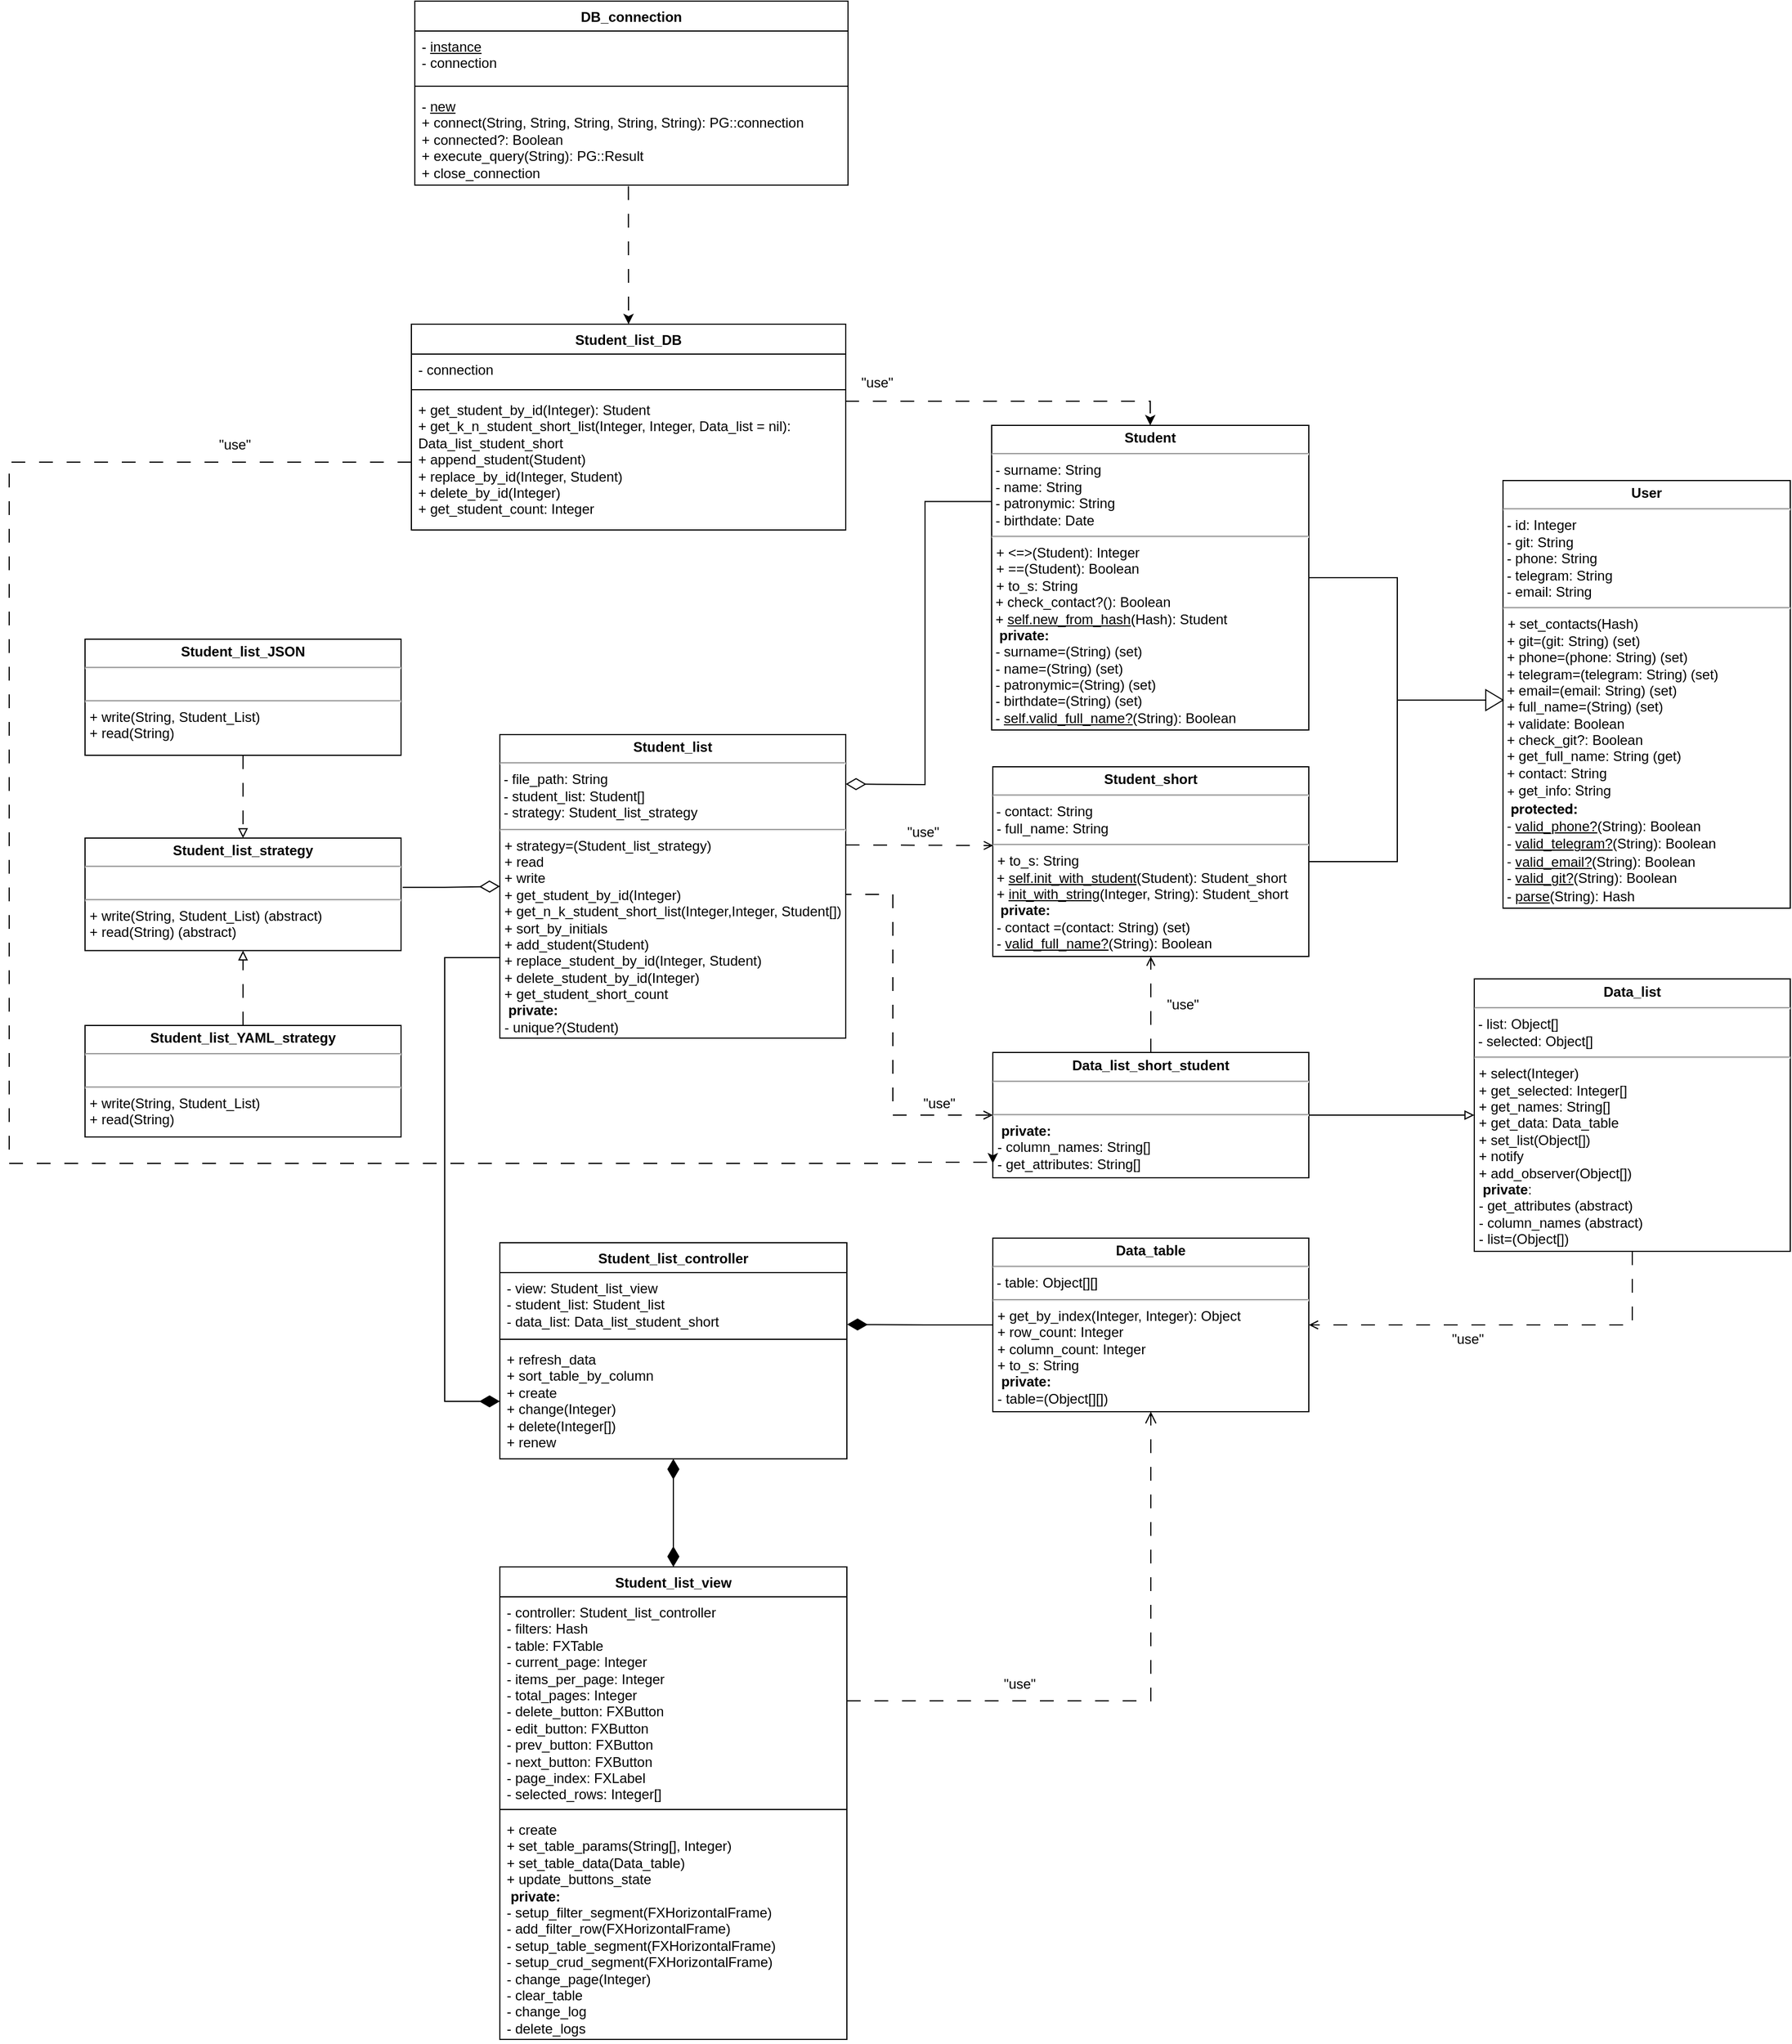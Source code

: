 <mxfile version="23.0.2" type="device">
  <diagram name="Страница — 1" id="i9a7rYfuKe7Sr2Hh15UE">
    <mxGraphModel dx="5213" dy="2795" grid="0" gridSize="10" guides="1" tooltips="1" connect="1" arrows="1" fold="1" page="0" pageScale="1" pageWidth="827" pageHeight="1169" background="#ffffff" math="0" shadow="0">
      <root>
        <mxCell id="0" />
        <mxCell id="1" parent="0" />
        <mxCell id="XE95BQeEQHAdmC5Dozax-6" value="&lt;p style=&quot;margin: 4px 0px 0px; text-align: center;&quot;&gt;&lt;b style=&quot;&quot;&gt;&lt;font style=&quot;font-size: 12px;&quot;&gt;User&lt;/font&gt;&lt;/b&gt;&lt;/p&gt;&lt;hr style=&quot;&quot;&gt;&lt;div style=&quot;border-color: var(--border-color);&quot;&gt;&lt;font style=&quot;border-color: var(--border-color); font-size: 12px;&quot; face=&quot;Helvetica&quot;&gt;&amp;nbsp;- id: Integer&lt;/font&gt;&lt;/div&gt;&lt;div style=&quot;border-color: var(--border-color);&quot;&gt;&lt;font style=&quot;font-size: 12px;&quot;&gt;&amp;nbsp;-&lt;/font&gt;&lt;span style=&quot;background-color: initial;&quot;&gt;&amp;nbsp;git: String&amp;nbsp;&lt;/span&gt;&lt;/div&gt;&lt;div style=&quot;border-color: var(--border-color);&quot;&gt;&lt;font style=&quot;font-size: 12px;&quot;&gt;&amp;nbsp;- phone: String&lt;/font&gt;&lt;/div&gt;&lt;div style=&quot;border-color: var(--border-color);&quot;&gt;&lt;font style=&quot;font-size: 12px;&quot;&gt;&amp;nbsp;- telegram: String&lt;/font&gt;&lt;/div&gt;&lt;div style=&quot;border-color: var(--border-color);&quot;&gt;&lt;font style=&quot;font-size: 12px;&quot;&gt;&amp;nbsp;- email: String&lt;/font&gt;&lt;/div&gt;&lt;hr style=&quot;&quot;&gt;&lt;p style=&quot;margin: 0px 0px 0px 4px;&quot;&gt;&lt;font style=&quot;font-size: 12px;&quot;&gt;+ set_contacts(Hash)&amp;nbsp;&lt;/font&gt;&lt;/p&gt;&lt;font style=&quot;font-size: 12px;&quot;&gt;&amp;nbsp;+ git=(git: String) (set)&lt;br&gt;&amp;nbsp;+ phone=(phone: String) (set)&lt;br&gt;&amp;nbsp;+ telegram=(telegram: String) (set)&lt;br&gt;&amp;nbsp;+&amp;nbsp;email=(email: String) (set)&lt;br style=&quot;&quot;&gt;&amp;nbsp;+ full_name=(String) (set)&lt;br style=&quot;&quot;&gt;&amp;nbsp;+&amp;nbsp;validate: Boolean&lt;br style=&quot;&quot;&gt;&amp;nbsp;+&amp;nbsp;check_git?: Boolean&lt;br style=&quot;&quot;&gt;&amp;nbsp;+&amp;nbsp;get_full_name: String (get)&lt;br style=&quot;&quot;&gt;&amp;nbsp;+ contact: String&lt;br style=&quot;&quot;&gt;&lt;span style=&quot;font-family: &amp;quot;Helvetica Neue&amp;quot;; background-color: initial;&quot; class=&quot;Apple-converted-space&quot;&gt;&amp;nbsp;+ get_info: String&lt;span style=&quot;background-color: initial;&quot; class=&quot;Apple-converted-space&quot;&gt;&amp;nbsp;&lt;br&gt;&lt;/span&gt;&lt;span style=&quot;background-color: initial;&quot;&gt;&amp;nbsp;&amp;nbsp;&lt;b style=&quot;&quot;&gt;protected:&amp;nbsp;&lt;/b&gt;&lt;br&gt;&lt;/span&gt;&amp;nbsp;-&amp;nbsp;&lt;/span&gt;&lt;u&gt;valid_phone?&lt;/u&gt;(String): Boolean&lt;br&gt;&amp;nbsp;-&amp;nbsp;&lt;u&gt;valid_telegram?&lt;/u&gt;(String): Boolean&lt;span style=&quot;font-family: &amp;quot;Helvetica Neue&amp;quot;; background-color: initial;&quot; class=&quot;Apple-converted-space&quot;&gt;&amp;nbsp;&lt;br&gt;&amp;nbsp;-&amp;nbsp;&lt;u&gt;v&lt;/u&gt;&lt;/span&gt;&lt;u&gt;alid_email?&lt;/u&gt;(String): Boolean&lt;br&gt;&amp;nbsp;-&amp;nbsp;&lt;u&gt;valid_git?&lt;/u&gt;(String): Boolean&lt;br&gt;&amp;nbsp;-&amp;nbsp;&lt;u&gt;parse&lt;/u&gt;(String): Hash&amp;nbsp;&lt;span style=&quot;font-family: &amp;quot;Helvetica Neue&amp;quot;; background-color: initial;&quot;&gt;&lt;/span&gt;&lt;br&gt;&lt;br&gt;&lt;span style=&quot;font-family: &amp;quot;Helvetica Neue&amp;quot;; background-color: initial;&quot; class=&quot;Apple-converted-space&quot;&gt;&amp;nbsp;&lt;/span&gt;&lt;/font&gt;" style="verticalAlign=top;align=left;overflow=fill;fontSize=12;fontFamily=Helvetica;html=1;whiteSpace=wrap;spacingLeft=1;spacing=0;spacingTop=0;" parent="1" vertex="1">
          <mxGeometry x="564" y="146" width="250" height="372" as="geometry" />
        </mxCell>
        <mxCell id="r5wtg_AWXMAh0Cm2pznO-2" style="edgeStyle=orthogonalEdgeStyle;rounded=0;orthogonalLoop=1;jettySize=auto;html=1;entryX=0;entryY=0.5;entryDx=0;entryDy=0;endArrow=none;endFill=0;" parent="1" source="XE95BQeEQHAdmC5Dozax-8" target="r5wtg_AWXMAh0Cm2pznO-1" edge="1">
          <mxGeometry relative="1" as="geometry" />
        </mxCell>
        <mxCell id="XE95BQeEQHAdmC5Dozax-8" value="&lt;p style=&quot;margin: 4px 0px 0px; text-align: center; font-size: 12px;&quot;&gt;&lt;b style=&quot;font-size: 12px;&quot;&gt;&lt;font style=&quot;font-size: 12px;&quot;&gt;Student&lt;/font&gt;&lt;/b&gt;&lt;/p&gt;&lt;hr style=&quot;font-size: 12px;&quot;&gt;&lt;div style=&quot;border-color: var(--border-color); font-size: 12px;&quot;&gt;&lt;font style=&quot;border-color: var(--border-color); font-size: 12px;&quot;&gt;&amp;nbsp;- surname: String&amp;nbsp;&lt;br style=&quot;font-size: 12px;&quot;&gt;&lt;/font&gt;&lt;/div&gt;&lt;div style=&quot;border-color: var(--border-color); font-size: 12px;&quot;&gt;&lt;font style=&quot;border-color: var(--border-color); font-size: 12px;&quot;&gt;&amp;nbsp;- name: String&amp;nbsp;&lt;/font&gt;&lt;/div&gt;&lt;div style=&quot;border-color: var(--border-color); font-size: 12px;&quot;&gt;&lt;font style=&quot;border-color: var(--border-color); font-size: 12px;&quot;&gt;&amp;nbsp;- patronymic: String&lt;/font&gt;&lt;/div&gt;&lt;div style=&quot;border-color: var(--border-color); font-size: 12px;&quot;&gt;&lt;font style=&quot;border-color: var(--border-color); font-size: 12px;&quot;&gt;&amp;nbsp;- birthdate: Date&amp;nbsp;&lt;/font&gt;&lt;/div&gt;&lt;hr style=&quot;font-size: 12px;&quot;&gt;&lt;p style=&quot;margin: 0px 0px 0px 4px; font-size: 12px;&quot;&gt;&lt;font style=&quot;font-size: 12px;&quot;&gt;+&amp;nbsp;&lt;/font&gt;&amp;lt;=&amp;gt;(Student): Integer&lt;/p&gt;&lt;p style=&quot;margin: 0px 0px 0px 4px; font-size: 12px;&quot;&gt;+ ==(Student): Boolean&lt;/p&gt;&lt;p style=&quot;margin: 0px 0px 0px 4px; font-size: 12px;&quot;&gt;&lt;font style=&quot;font-size: 12px;&quot;&gt;+ t&lt;/font&gt;o_s: String&lt;span style=&quot;font-size: 12px; background-color: initial;&quot; class=&quot;Apple-converted-space&quot;&gt;&amp;nbsp;&lt;/span&gt;&lt;/p&gt;&lt;font style=&quot;font-size: 12px;&quot;&gt;&amp;nbsp;+&amp;nbsp;check_contact?(): Boolean&lt;br&gt;&amp;nbsp;+ &lt;u&gt;self.new_from_hash&lt;/u&gt;(Hash): Student&lt;br&gt;&amp;nbsp;&amp;nbsp;&lt;b&gt;private:&lt;/b&gt;&lt;br style=&quot;font-size: 12px;&quot;&gt;&amp;nbsp;- surname=(String) (set)&lt;br style=&quot;font-size: 12px;&quot;&gt;&amp;nbsp;- name=(String) (set)&lt;br style=&quot;font-size: 12px;&quot;&gt;&amp;nbsp;- patronymic=(String)&amp;nbsp;&lt;span style=&quot;background-color: initial; font-size: 12px;&quot; class=&quot;Apple-converted-space&quot;&gt;(set)&lt;br&gt;&amp;nbsp;- birthdate=(String) (set)&lt;span style=&quot;background-color: initial; font-size: 12px;&quot;&gt;&lt;br style=&quot;font-size: 12px;&quot;&gt;&lt;/span&gt;&amp;nbsp;-&amp;nbsp;&lt;u&gt;self.valid_full_name?&lt;/u&gt;(String): Boolean&lt;span style=&quot;font-size: 12px; background-color: initial;&quot; class=&quot;Apple-converted-space&quot;&gt;&amp;nbsp;&lt;/span&gt;&lt;/span&gt;&lt;br style=&quot;font-size: 12px;&quot;&gt;&lt;br style=&quot;font-size: 12px;&quot;&gt;&lt;span style=&quot;background-color: initial; font-size: 12px;&quot; class=&quot;Apple-converted-space&quot;&gt;&amp;nbsp;&lt;/span&gt;&lt;/font&gt;" style="verticalAlign=top;align=left;overflow=fill;fontSize=12;fontFamily=Helvetica;html=1;whiteSpace=wrap;spacingLeft=1;spacing=0;spacingTop=0;" parent="1" vertex="1">
          <mxGeometry x="119" y="98" width="276" height="265" as="geometry" />
        </mxCell>
        <mxCell id="r5wtg_AWXMAh0Cm2pznO-3" style="edgeStyle=orthogonalEdgeStyle;rounded=0;orthogonalLoop=1;jettySize=auto;html=1;entryX=0;entryY=0.5;entryDx=0;entryDy=0;endArrow=none;endFill=0;" parent="1" source="XE95BQeEQHAdmC5Dozax-9" target="r5wtg_AWXMAh0Cm2pznO-1" edge="1">
          <mxGeometry relative="1" as="geometry" />
        </mxCell>
        <mxCell id="XE95BQeEQHAdmC5Dozax-9" value="&lt;p style=&quot;margin: 4px 0px 0px; text-align: center;&quot;&gt;&lt;b style=&quot;&quot;&gt;&lt;font face=&quot;Helvetica&quot; style=&quot;font-size: 12px;&quot;&gt;Student_short&lt;/font&gt;&lt;/b&gt;&lt;/p&gt;&lt;hr style=&quot;&quot;&gt;&lt;div style=&quot;border-color: var(--border-color);&quot;&gt;&lt;font style=&quot;font-size: 12px;&quot;&gt;&lt;span style=&quot;background-color: initial;&quot;&gt;&lt;font face=&quot;Lt6sbaxPKtE7krCIfs0r&quot;&gt;&amp;nbsp;-&lt;/font&gt;&amp;nbsp;contact&lt;/span&gt;&lt;span style=&quot;background-color: initial;&quot;&gt;: String&lt;/span&gt;&lt;/font&gt;&lt;/div&gt;&lt;div style=&quot;border-color: var(--border-color);&quot;&gt;&lt;font style=&quot;font-size: 12px;&quot;&gt;&lt;span style=&quot;background-color: initial;&quot;&gt;&amp;nbsp;- full_name: String&lt;/span&gt;&lt;/font&gt;&lt;/div&gt;&lt;hr style=&quot;&quot;&gt;&lt;p style=&quot;margin: 0px 0px 0px 4px;&quot;&gt;&lt;font style=&quot;background-color: initial;&quot;&gt;+&amp;nbsp;&lt;/font&gt;&lt;span style=&quot;background-color: initial;&quot;&gt;to_s: String&lt;/span&gt;&lt;span style=&quot;background-color: initial;&quot; class=&quot;Apple-converted-space&quot;&gt;&amp;nbsp;&lt;/span&gt;&lt;br&gt;&lt;/p&gt;&lt;font style=&quot;font-size: 12px;&quot;&gt;&lt;span style=&quot;background-color: initial;&quot; class=&quot;Apple-converted-space&quot;&gt;&amp;nbsp;+&amp;nbsp;&lt;/span&gt;&lt;u&gt;self.init_with_student&lt;/u&gt;(Student): Student_short&lt;br&gt;&amp;nbsp;+&amp;nbsp;&lt;u&gt;init_with_string&lt;/u&gt;(Integer, String): Student_short&lt;br&gt;&amp;nbsp;&amp;nbsp;&lt;b&gt;private:&lt;/b&gt;&lt;br&gt;&amp;nbsp;- contact =(contact: String) (set)&lt;br&gt;&lt;span style=&quot;background-color: initial;&quot; class=&quot;Apple-converted-space&quot;&gt;&amp;nbsp;-&amp;nbsp;&lt;u&gt;valid_full_name?&lt;/u&gt;(String): Boolean&lt;/span&gt;&lt;br&gt;&lt;br&gt;&lt;span style=&quot;font-family: Lt6sbaxPKtE7krCIfs0r; background-color: initial;&quot; class=&quot;Apple-converted-space&quot;&gt;&amp;nbsp;&lt;/span&gt;&lt;/font&gt;" style="verticalAlign=top;align=left;overflow=fill;fontSize=12;fontFamily=Helvetica;html=1;whiteSpace=wrap;spacingLeft=1;spacing=0;spacingTop=0;" parent="1" vertex="1">
          <mxGeometry x="120" y="395" width="275" height="165" as="geometry" />
        </mxCell>
        <mxCell id="PT7E_KIHdmfiMfbQSfNv-4" value="&lt;p style=&quot;margin: 4px 0px 0px; text-align: center;&quot;&gt;&lt;b&gt;Data_list_short_student&lt;/b&gt;&lt;/p&gt;&lt;hr style=&quot;&quot;&gt;&lt;div style=&quot;border-color: var(--border-color);&quot;&gt;&lt;br&gt;&lt;/div&gt;&lt;hr style=&quot;&quot;&gt;&lt;p style=&quot;margin: 0px 0px 0px 4px;&quot;&gt;&amp;nbsp;&lt;b&gt;private:&lt;/b&gt;&lt;/p&gt;&lt;p style=&quot;margin: 0px 0px 0px 4px;&quot;&gt;- column_names: String[]&lt;/p&gt;&lt;p style=&quot;margin: 0px 0px 0px 4px;&quot;&gt;-&amp;nbsp;get_attributes: String[]&lt;/p&gt;" style="verticalAlign=top;align=left;overflow=fill;fontSize=12;fontFamily=Helvetica;html=1;whiteSpace=wrap;spacingLeft=1;spacing=0;spacingTop=0;" parent="1" vertex="1">
          <mxGeometry x="120" y="643.5" width="275" height="109" as="geometry" />
        </mxCell>
        <mxCell id="Pea8CBOK4NY8jZDrgwvB-4" style="edgeStyle=orthogonalEdgeStyle;rounded=0;orthogonalLoop=1;jettySize=auto;html=1;entryX=0.5;entryY=1;entryDx=0;entryDy=0;dashed=1;endArrow=open;endFill=0;dashPattern=12 12;" parent="1" source="PT7E_KIHdmfiMfbQSfNv-4" target="XE95BQeEQHAdmC5Dozax-9" edge="1">
          <mxGeometry relative="1" as="geometry" />
        </mxCell>
        <mxCell id="Pea8CBOK4NY8jZDrgwvB-5" value="&quot;use&quot;" style="text;html=1;align=center;verticalAlign=middle;resizable=0;points=[];autosize=1;strokeColor=none;fillColor=none;" parent="1" vertex="1">
          <mxGeometry x="262" y="589" width="46" height="26" as="geometry" />
        </mxCell>
        <mxCell id="Pea8CBOK4NY8jZDrgwvB-9" style="edgeStyle=orthogonalEdgeStyle;rounded=0;orthogonalLoop=1;jettySize=auto;html=1;entryX=1;entryY=0.5;entryDx=0;entryDy=0;endArrow=none;endFill=0;startArrow=block;startFill=0;" parent="1" source="Pea8CBOK4NY8jZDrgwvB-6" target="PT7E_KIHdmfiMfbQSfNv-4" edge="1">
          <mxGeometry relative="1" as="geometry" />
        </mxCell>
        <mxCell id="Pea8CBOK4NY8jZDrgwvB-13" style="edgeStyle=orthogonalEdgeStyle;rounded=0;orthogonalLoop=1;jettySize=auto;html=1;exitX=0.5;exitY=1;exitDx=0;exitDy=0;entryX=1;entryY=0.5;entryDx=0;entryDy=0;endArrow=open;endFill=0;startArrow=none;startFill=0;dashed=1;dashPattern=12 12;" parent="1" source="Pea8CBOK4NY8jZDrgwvB-6" target="Pea8CBOK4NY8jZDrgwvB-12" edge="1">
          <mxGeometry relative="1" as="geometry" />
        </mxCell>
        <mxCell id="Pea8CBOK4NY8jZDrgwvB-6" value="&lt;p style=&quot;margin: 4px 0px 0px; text-align: center;&quot;&gt;&lt;b&gt;Data_list&lt;/b&gt;&lt;/p&gt;&lt;hr style=&quot;&quot;&gt;&lt;div style=&quot;border-color: var(--border-color);&quot;&gt;&amp;nbsp;- list: Object[]&lt;/div&gt;&lt;div style=&quot;border-color: var(--border-color);&quot;&gt;&amp;nbsp;- selected: Object[]&lt;/div&gt;&lt;hr style=&quot;&quot;&gt;&lt;p style=&quot;margin: 0px 0px 0px 4px;&quot;&gt;&lt;span style=&quot;background-color: initial;&quot;&gt;+ select(Integer)&lt;/span&gt;&lt;/p&gt;&lt;p style=&quot;margin: 0px 0px 0px 4px;&quot;&gt;+ get_selected: Integer[]&lt;/p&gt;&lt;p style=&quot;margin: 0px 0px 0px 4px;&quot;&gt;+ get_names: String[]&lt;/p&gt;&lt;p style=&quot;margin: 0px 0px 0px 4px;&quot;&gt;+ get_data: Data_table&lt;/p&gt;&lt;p style=&quot;margin: 0px 0px 0px 4px;&quot;&gt;+ set_list(Object[])&lt;/p&gt;&lt;p style=&quot;margin: 0px 0px 0px 4px;&quot;&gt;+ notify&lt;/p&gt;&lt;p style=&quot;margin: 0px 0px 0px 4px;&quot;&gt;+ add_observer(Object[])&lt;/p&gt;&lt;p style=&quot;margin: 0px 0px 0px 4px;&quot;&gt;&lt;b&gt;&amp;nbsp;private&lt;/b&gt;:&lt;/p&gt;&lt;p style=&quot;margin: 0px 0px 0px 4px;&quot;&gt;-&amp;nbsp;get_attributes (abstract)&lt;/p&gt;&lt;p style=&quot;margin: 0px 0px 0px 4px;&quot;&gt;- column_names (abstract)&lt;/p&gt;&lt;p style=&quot;margin: 0px 0px 0px 4px;&quot;&gt;- list=(Object[])&lt;/p&gt;" style="verticalAlign=top;align=left;overflow=fill;fontSize=12;fontFamily=Helvetica;html=1;whiteSpace=wrap;spacingLeft=1;spacing=0;spacingTop=0;" parent="1" vertex="1">
          <mxGeometry x="539" y="579.5" width="275" height="237" as="geometry" />
        </mxCell>
        <mxCell id="Pea8CBOK4NY8jZDrgwvB-12" value="&lt;p style=&quot;margin: 4px 0px 0px; text-align: center;&quot;&gt;&lt;b&gt;Data_table&lt;/b&gt;&lt;/p&gt;&lt;hr style=&quot;&quot;&gt;&lt;div style=&quot;border-color: var(--border-color);&quot;&gt;&amp;nbsp;- table: Object[][]&lt;/div&gt;&lt;hr style=&quot;&quot;&gt;&lt;p style=&quot;margin: 0px 0px 0px 4px;&quot;&gt;+&amp;nbsp;get_by_index(Integer, Integer): Object&lt;/p&gt;&lt;p style=&quot;margin: 0px 0px 0px 4px;&quot;&gt;+ row_count: Integer&lt;/p&gt;&lt;p style=&quot;margin: 0px 0px 0px 4px;&quot;&gt;+ column_count: Integer&lt;/p&gt;&lt;p style=&quot;margin: 0px 0px 0px 4px;&quot;&gt;+ to_s: String&lt;/p&gt;&lt;p style=&quot;margin: 0px 0px 0px 4px;&quot;&gt;&amp;nbsp;&lt;b&gt;private:&lt;/b&gt;&lt;/p&gt;&lt;p style=&quot;margin: 0px 0px 0px 4px;&quot;&gt;- table=(Object[][])&lt;/p&gt;" style="verticalAlign=top;align=left;overflow=fill;fontSize=12;fontFamily=Helvetica;html=1;whiteSpace=wrap;spacingLeft=1;spacing=0;spacingTop=0;" parent="1" vertex="1">
          <mxGeometry x="120" y="805" width="275" height="151" as="geometry" />
        </mxCell>
        <mxCell id="Pea8CBOK4NY8jZDrgwvB-14" value="&quot;use&quot;" style="text;html=1;align=center;verticalAlign=middle;resizable=0;points=[];autosize=1;strokeColor=none;fillColor=none;" parent="1" vertex="1">
          <mxGeometry x="510" y="880" width="46" height="26" as="geometry" />
        </mxCell>
        <mxCell id="BpApTvD1QGcqfDAQHZFD-7" style="edgeStyle=orthogonalEdgeStyle;rounded=0;orthogonalLoop=1;jettySize=auto;html=1;exitX=1;exitY=0.5;exitDx=0;exitDy=0;entryX=0;entryY=0.5;entryDx=0;entryDy=0;dashed=1;dashPattern=12 12;endArrow=open;endFill=0;" parent="1" source="BpApTvD1QGcqfDAQHZFD-3" target="PT7E_KIHdmfiMfbQSfNv-4" edge="1">
          <mxGeometry relative="1" as="geometry">
            <Array as="points">
              <mxPoint x="33" y="506" />
              <mxPoint x="33" y="698" />
            </Array>
          </mxGeometry>
        </mxCell>
        <mxCell id="Hxq6mGlaAH_u8vo4JDCb-12" style="edgeStyle=orthogonalEdgeStyle;rounded=0;orthogonalLoop=1;jettySize=auto;html=1;exitX=0;exitY=0.75;exitDx=0;exitDy=0;entryX=0;entryY=0.5;entryDx=0;entryDy=0;endArrow=diamondThin;endFill=1;endSize=15;startSize=15;" edge="1" parent="1" source="BpApTvD1QGcqfDAQHZFD-3" target="Hxq6mGlaAH_u8vo4JDCb-4">
          <mxGeometry relative="1" as="geometry">
            <Array as="points">
              <mxPoint x="-357" y="561" />
              <mxPoint x="-357" y="947" />
            </Array>
          </mxGeometry>
        </mxCell>
        <mxCell id="BpApTvD1QGcqfDAQHZFD-3" value="&lt;p style=&quot;margin: 4px 0px 0px; text-align: center;&quot;&gt;&lt;b&gt;Student_list&lt;/b&gt;&lt;/p&gt;&lt;hr style=&quot;&quot;&gt;&lt;div style=&quot;border-color: var(--border-color);&quot;&gt;&amp;nbsp;- file_path: String&lt;/div&gt;&lt;div style=&quot;border-color: var(--border-color);&quot;&gt;&amp;nbsp;- student_list: Student[]&lt;/div&gt;&lt;div style=&quot;border-color: var(--border-color);&quot;&gt;&amp;nbsp;- strategy: Student_list_strategy&lt;/div&gt;&lt;hr style=&quot;&quot;&gt;&lt;p style=&quot;margin: 0px 0px 0px 4px;&quot;&gt;+ strategy=(Student_list_strategy&lt;span style=&quot;background-color: initial;&quot;&gt;)&lt;/span&gt;&lt;/p&gt;&lt;p style=&quot;margin: 0px 0px 0px 4px;&quot;&gt;&lt;span style=&quot;background-color: initial;&quot;&gt;+ read&lt;/span&gt;&lt;/p&gt;&lt;p style=&quot;margin: 0px 0px 0px 4px;&quot;&gt;+ write&lt;/p&gt;&lt;p style=&quot;margin: 0px 0px 0px 4px;&quot;&gt;+ get_student_by_id(Integer)&lt;/p&gt;&lt;p style=&quot;margin: 0px 0px 0px 4px;&quot;&gt;+ get_n_k_student_short_list(Integer,Integer,&amp;nbsp;Student[])&lt;/p&gt;&lt;p style=&quot;margin: 0px 0px 0px 4px;&quot;&gt;+ sort_by_initials&lt;/p&gt;&lt;p style=&quot;margin: 0px 0px 0px 4px;&quot;&gt;+ add_student(Student)&lt;/p&gt;&lt;p style=&quot;margin: 0px 0px 0px 4px;&quot;&gt;+ replace_student_by_id(Integer, Student)&lt;/p&gt;&lt;p style=&quot;margin: 0px 0px 0px 4px;&quot;&gt;+ delete_student_by_id(Integer)&lt;/p&gt;&lt;p style=&quot;margin: 0px 0px 0px 4px;&quot;&gt;+ get_student_short_count&lt;/p&gt;&lt;p style=&quot;margin: 0px 0px 0px 4px;&quot;&gt;&lt;b style=&quot;border-color: var(--border-color);&quot;&gt;&amp;nbsp;private:&lt;/b&gt;&lt;br&gt;&lt;/p&gt;&lt;p style=&quot;margin: 0px 0px 0px 4px;&quot;&gt;- unique?(Student)&lt;/p&gt;&lt;p style=&quot;margin: 0px 0px 0px 4px;&quot;&gt;&lt;br&gt;&lt;/p&gt;" style="verticalAlign=top;align=left;overflow=fill;fontSize=12;fontFamily=Helvetica;html=1;whiteSpace=wrap;spacingLeft=1;spacing=0;spacingTop=0;" parent="1" vertex="1">
          <mxGeometry x="-309" y="367" width="301" height="264" as="geometry" />
        </mxCell>
        <mxCell id="BpApTvD1QGcqfDAQHZFD-6" style="edgeStyle=orthogonalEdgeStyle;rounded=0;orthogonalLoop=1;jettySize=auto;html=1;entryX=0.001;entryY=0.415;entryDx=0;entryDy=0;entryPerimeter=0;endArrow=open;endFill=0;dashed=1;dashPattern=12 12;" parent="1" target="XE95BQeEQHAdmC5Dozax-9" edge="1">
          <mxGeometry relative="1" as="geometry">
            <mxPoint x="-8" y="463" as="sourcePoint" />
          </mxGeometry>
        </mxCell>
        <mxCell id="BpApTvD1QGcqfDAQHZFD-8" value="&quot;use&quot;" style="text;html=1;align=center;verticalAlign=middle;resizable=0;points=[];autosize=1;strokeColor=none;fillColor=none;" parent="1" vertex="1">
          <mxGeometry x="36" y="439" width="46" height="26" as="geometry" />
        </mxCell>
        <mxCell id="BpApTvD1QGcqfDAQHZFD-9" value="&quot;use&quot;" style="text;html=1;align=center;verticalAlign=middle;resizable=0;points=[];autosize=1;strokeColor=none;fillColor=none;" parent="1" vertex="1">
          <mxGeometry x="50" y="675" width="46" height="26" as="geometry" />
        </mxCell>
        <mxCell id="RZ3JEqOYBqGu6zBNdv0o-5" style="edgeStyle=orthogonalEdgeStyle;rounded=0;orthogonalLoop=1;jettySize=auto;html=1;entryX=0.5;entryY=0;entryDx=0;entryDy=0;endArrow=block;endFill=0;dashed=1;dashPattern=12 12;" parent="1" source="BpApTvD1QGcqfDAQHZFD-10" target="RZ3JEqOYBqGu6zBNdv0o-4" edge="1">
          <mxGeometry relative="1" as="geometry" />
        </mxCell>
        <mxCell id="BpApTvD1QGcqfDAQHZFD-10" value="&lt;p style=&quot;margin: 4px 0px 0px; text-align: center;&quot;&gt;&lt;b&gt;Student_list_JSON&lt;/b&gt;&lt;/p&gt;&lt;hr style=&quot;&quot;&gt;&lt;div style=&quot;border-color: var(--border-color);&quot;&gt;&lt;br&gt;&lt;/div&gt;&lt;hr style=&quot;&quot;&gt;&lt;p style=&quot;border-color: var(--border-color); margin: 0px 0px 0px 4px;&quot;&gt;+ write(String, Student_List)&amp;nbsp;&lt;br style=&quot;border-color: var(--border-color);&quot;&gt;&lt;/p&gt;&lt;p style=&quot;border-color: var(--border-color); margin: 0px 0px 0px 4px;&quot;&gt;+ read(String)&amp;nbsp;&lt;/p&gt;" style="verticalAlign=top;align=left;overflow=fill;fontSize=12;fontFamily=Helvetica;html=1;whiteSpace=wrap;spacingLeft=1;spacing=0;spacingTop=0;" parent="1" vertex="1">
          <mxGeometry x="-670" y="284" width="275" height="101" as="geometry" />
        </mxCell>
        <mxCell id="RZ3JEqOYBqGu6zBNdv0o-6" style="edgeStyle=orthogonalEdgeStyle;rounded=0;orthogonalLoop=1;jettySize=auto;html=1;entryX=0.5;entryY=1;entryDx=0;entryDy=0;endArrow=block;endFill=0;dashed=1;dashPattern=12 12;" parent="1" source="RZ3JEqOYBqGu6zBNdv0o-3" target="RZ3JEqOYBqGu6zBNdv0o-4" edge="1">
          <mxGeometry relative="1" as="geometry" />
        </mxCell>
        <mxCell id="RZ3JEqOYBqGu6zBNdv0o-3" value="&lt;p style=&quot;margin: 4px 0px 0px; text-align: center;&quot;&gt;&lt;b&gt;Student_list_YAML_strategy&lt;/b&gt;&lt;/p&gt;&lt;hr style=&quot;&quot;&gt;&lt;div style=&quot;border-color: var(--border-color);&quot;&gt;&lt;br&gt;&lt;/div&gt;&lt;hr style=&quot;&quot;&gt;&lt;p style=&quot;margin: 0px 0px 0px 4px;&quot;&gt;+ write(String, Student_List)&lt;/p&gt;&lt;p style=&quot;border-color: var(--border-color); margin: 0px 0px 0px 4px;&quot;&gt;+ read(String)&amp;nbsp;&lt;/p&gt;" style="verticalAlign=top;align=left;overflow=fill;fontSize=12;fontFamily=Helvetica;html=1;whiteSpace=wrap;spacingLeft=1;spacing=0;spacingTop=0;" parent="1" vertex="1">
          <mxGeometry x="-670" y="620" width="275" height="97" as="geometry" />
        </mxCell>
        <mxCell id="RZ3JEqOYBqGu6zBNdv0o-4" value="&lt;p style=&quot;margin: 4px 0px 0px; text-align: center;&quot;&gt;&lt;b&gt;Student_list_strategy&lt;/b&gt;&lt;/p&gt;&lt;hr style=&quot;&quot;&gt;&lt;div style=&quot;border-color: var(--border-color);&quot;&gt;&lt;br&gt;&lt;/div&gt;&lt;hr style=&quot;&quot;&gt;&lt;p style=&quot;margin: 0px 0px 0px 4px;&quot;&gt;&lt;span style=&quot;background-color: initial;&quot;&gt;+ write(String, Student_List) (abstract)&lt;/span&gt;&lt;br&gt;&lt;/p&gt;&lt;p style=&quot;border-color: var(--border-color); margin: 0px 0px 0px 4px;&quot;&gt;+ read(String) (abstract)&lt;/p&gt;" style="verticalAlign=top;align=left;overflow=fill;fontSize=12;fontFamily=Helvetica;html=1;whiteSpace=wrap;spacingLeft=1;spacing=0;spacingTop=0;" parent="1" vertex="1">
          <mxGeometry x="-670" y="457" width="275" height="97.87" as="geometry" />
        </mxCell>
        <mxCell id="RZ3JEqOYBqGu6zBNdv0o-8" style="edgeStyle=orthogonalEdgeStyle;rounded=0;orthogonalLoop=1;jettySize=auto;html=1;entryX=0;entryY=0.5;entryDx=0;entryDy=0;endArrow=diamondThin;endFill=0;startArrow=none;startFill=0;endSize=15;startSize=15;exitX=1.005;exitY=0.438;exitDx=0;exitDy=0;exitPerimeter=0;" parent="1" source="RZ3JEqOYBqGu6zBNdv0o-4" target="BpApTvD1QGcqfDAQHZFD-3" edge="1">
          <mxGeometry relative="1" as="geometry">
            <mxPoint x="-350" y="685.5" as="sourcePoint" />
            <mxPoint x="-292" y="723.5" as="targetPoint" />
          </mxGeometry>
        </mxCell>
        <mxCell id="RZ3JEqOYBqGu6zBNdv0o-9" style="edgeStyle=orthogonalEdgeStyle;rounded=0;orthogonalLoop=1;jettySize=auto;html=1;entryX=0;entryY=0.25;entryDx=0;entryDy=0;endArrow=none;endFill=0;startArrow=diamondThin;startFill=0;endSize=19;startSize=15;exitX=1.005;exitY=0.438;exitDx=0;exitDy=0;exitPerimeter=0;" parent="1" target="XE95BQeEQHAdmC5Dozax-8" edge="1">
          <mxGeometry relative="1" as="geometry">
            <mxPoint x="-8" y="410" as="sourcePoint" />
            <mxPoint x="77" y="410" as="targetPoint" />
          </mxGeometry>
        </mxCell>
        <mxCell id="r5wtg_AWXMAh0Cm2pznO-1" value="" style="triangle;whiteSpace=wrap;html=1;" parent="1" vertex="1">
          <mxGeometry x="549" y="328" width="15" height="18" as="geometry" />
        </mxCell>
        <mxCell id="r5wtg_AWXMAh0Cm2pznO-4" value="Student_list_DB" style="swimlane;fontStyle=1;align=center;verticalAlign=top;childLayout=stackLayout;horizontal=1;startSize=26;horizontalStack=0;resizeParent=1;resizeParentMax=0;resizeLast=0;collapsible=1;marginBottom=0;whiteSpace=wrap;html=1;" parent="1" vertex="1">
          <mxGeometry x="-386" y="10" width="378" height="179" as="geometry" />
        </mxCell>
        <mxCell id="r5wtg_AWXMAh0Cm2pznO-5" value="- connection" style="text;strokeColor=none;fillColor=none;align=left;verticalAlign=top;spacingLeft=4;spacingRight=4;overflow=hidden;rotatable=0;points=[[0,0.5],[1,0.5]];portConstraint=eastwest;whiteSpace=wrap;html=1;" parent="r5wtg_AWXMAh0Cm2pznO-4" vertex="1">
          <mxGeometry y="26" width="378" height="27" as="geometry" />
        </mxCell>
        <mxCell id="r5wtg_AWXMAh0Cm2pznO-6" value="" style="line;strokeWidth=1;fillColor=none;align=left;verticalAlign=middle;spacingTop=-1;spacingLeft=3;spacingRight=3;rotatable=0;labelPosition=right;points=[];portConstraint=eastwest;strokeColor=inherit;" parent="r5wtg_AWXMAh0Cm2pznO-4" vertex="1">
          <mxGeometry y="53" width="378" height="8" as="geometry" />
        </mxCell>
        <mxCell id="r5wtg_AWXMAh0Cm2pznO-7" value="&lt;div&gt;+ get_student_by_id(Integer): Student&lt;/div&gt;&lt;div&gt;+ get_k_n_student_short_list(Integer, Integer, Data_list = nil): Data_list_student_short&lt;/div&gt;&lt;div&gt;&lt;span style=&quot;background-color: initial;&quot;&gt;+ append_student(Student)&lt;/span&gt;&lt;br&gt;&lt;/div&gt;&lt;div&gt;+ replace_by_id(Integer, Student)&lt;/div&gt;&lt;div&gt;+ delete_by_id(Integer)&lt;/div&gt;&lt;div&gt;+ get_student_count: Integer&lt;/div&gt;" style="text;strokeColor=none;fillColor=none;align=left;verticalAlign=top;spacingLeft=4;spacingRight=4;overflow=hidden;rotatable=0;points=[[0,0.5],[1,0.5]];portConstraint=eastwest;whiteSpace=wrap;html=1;" parent="r5wtg_AWXMAh0Cm2pznO-4" vertex="1">
          <mxGeometry y="61" width="378" height="118" as="geometry" />
        </mxCell>
        <mxCell id="r5wtg_AWXMAh0Cm2pznO-8" value="DB_connection" style="swimlane;fontStyle=1;align=center;verticalAlign=top;childLayout=stackLayout;horizontal=1;startSize=26;horizontalStack=0;resizeParent=1;resizeParentMax=0;resizeLast=0;collapsible=1;marginBottom=0;whiteSpace=wrap;html=1;" parent="1" vertex="1">
          <mxGeometry x="-383" y="-271" width="377" height="160" as="geometry" />
        </mxCell>
        <mxCell id="r5wtg_AWXMAh0Cm2pznO-9" value="- &lt;u&gt;instance&lt;/u&gt;&lt;div&gt;- connection&lt;/div&gt;" style="text;strokeColor=none;fillColor=none;align=left;verticalAlign=top;spacingLeft=4;spacingRight=4;overflow=hidden;rotatable=0;points=[[0,0.5],[1,0.5]];portConstraint=eastwest;whiteSpace=wrap;html=1;" parent="r5wtg_AWXMAh0Cm2pznO-8" vertex="1">
          <mxGeometry y="26" width="377" height="44" as="geometry" />
        </mxCell>
        <mxCell id="r5wtg_AWXMAh0Cm2pznO-10" value="" style="line;strokeWidth=1;fillColor=none;align=left;verticalAlign=middle;spacingTop=-1;spacingLeft=3;spacingRight=3;rotatable=0;labelPosition=right;points=[];portConstraint=eastwest;strokeColor=inherit;" parent="r5wtg_AWXMAh0Cm2pznO-8" vertex="1">
          <mxGeometry y="70" width="377" height="8" as="geometry" />
        </mxCell>
        <mxCell id="r5wtg_AWXMAh0Cm2pznO-11" value="- &lt;u&gt;new&lt;/u&gt;&lt;div&gt;+ connect(String, String, String, String, String): PG::connection&lt;/div&gt;&lt;div&gt;+ connected?: Boolean&lt;/div&gt;&lt;div&gt;+ execute_query(String): PG::Result&lt;/div&gt;&lt;div&gt;+ close_connection&lt;/div&gt;" style="text;strokeColor=none;fillColor=none;align=left;verticalAlign=top;spacingLeft=4;spacingRight=4;overflow=hidden;rotatable=0;points=[[0,0.5],[1,0.5]];portConstraint=eastwest;whiteSpace=wrap;html=1;" parent="r5wtg_AWXMAh0Cm2pznO-8" vertex="1">
          <mxGeometry y="78" width="377" height="82" as="geometry" />
        </mxCell>
        <mxCell id="r5wtg_AWXMAh0Cm2pznO-13" style="edgeStyle=orthogonalEdgeStyle;rounded=0;orthogonalLoop=1;jettySize=auto;html=1;dashed=1;dashPattern=12 12;" parent="1" source="r5wtg_AWXMAh0Cm2pznO-7" edge="1">
          <mxGeometry relative="1" as="geometry">
            <mxPoint x="120" y="740" as="targetPoint" />
            <Array as="points">
              <mxPoint x="-736" y="130" />
              <mxPoint x="-736" y="740" />
              <mxPoint x="55" y="740" />
              <mxPoint x="120" y="739" />
            </Array>
          </mxGeometry>
        </mxCell>
        <mxCell id="r5wtg_AWXMAh0Cm2pznO-14" value="&quot;use&quot;" style="text;html=1;align=center;verticalAlign=middle;resizable=0;points=[];autosize=1;strokeColor=none;fillColor=none;" parent="1" vertex="1">
          <mxGeometry x="-563" y="102" width="46" height="26" as="geometry" />
        </mxCell>
        <mxCell id="r5wtg_AWXMAh0Cm2pznO-15" style="edgeStyle=orthogonalEdgeStyle;rounded=0;orthogonalLoop=1;jettySize=auto;html=1;entryX=0.5;entryY=0;entryDx=0;entryDy=0;exitX=0.999;exitY=0.051;exitDx=0;exitDy=0;exitPerimeter=0;dashed=1;dashPattern=12 12;" parent="1" source="r5wtg_AWXMAh0Cm2pznO-7" target="XE95BQeEQHAdmC5Dozax-8" edge="1">
          <mxGeometry relative="1" as="geometry">
            <mxPoint x="30" y="112" as="sourcePoint" />
            <Array as="points">
              <mxPoint x="257" y="77" />
            </Array>
          </mxGeometry>
        </mxCell>
        <mxCell id="r5wtg_AWXMAh0Cm2pznO-16" value="&quot;use&quot;" style="text;html=1;align=center;verticalAlign=middle;resizable=0;points=[];autosize=1;strokeColor=none;fillColor=none;" parent="1" vertex="1">
          <mxGeometry x="-4" y="48" width="46" height="26" as="geometry" />
        </mxCell>
        <mxCell id="mITI82Wi4LYZrnPkFfU6-2" style="edgeStyle=orthogonalEdgeStyle;rounded=0;orthogonalLoop=1;jettySize=auto;html=1;entryX=0.5;entryY=0;entryDx=0;entryDy=0;exitX=0.493;exitY=1.012;exitDx=0;exitDy=0;exitPerimeter=0;dashed=1;dashPattern=12 12;" parent="1" source="r5wtg_AWXMAh0Cm2pznO-11" target="r5wtg_AWXMAh0Cm2pznO-4" edge="1">
          <mxGeometry relative="1" as="geometry" />
        </mxCell>
        <mxCell id="Hxq6mGlaAH_u8vo4JDCb-9" style="edgeStyle=orthogonalEdgeStyle;rounded=0;orthogonalLoop=1;jettySize=auto;html=1;exitX=0.5;exitY=1;exitDx=0;exitDy=0;entryX=0.5;entryY=0;entryDx=0;entryDy=0;startArrow=diamondThin;startFill=1;endArrow=diamondThin;endFill=1;endSize=15;startSize=15;" edge="1" parent="1" source="Hxq6mGlaAH_u8vo4JDCb-1" target="Hxq6mGlaAH_u8vo4JDCb-5">
          <mxGeometry relative="1" as="geometry" />
        </mxCell>
        <mxCell id="Hxq6mGlaAH_u8vo4JDCb-1" value="Student_list_controller" style="swimlane;fontStyle=1;align=center;verticalAlign=top;childLayout=stackLayout;horizontal=1;startSize=26;horizontalStack=0;resizeParent=1;resizeParentMax=0;resizeLast=0;collapsible=1;marginBottom=0;whiteSpace=wrap;html=1;" vertex="1" parent="1">
          <mxGeometry x="-309" y="809" width="302" height="188" as="geometry" />
        </mxCell>
        <mxCell id="Hxq6mGlaAH_u8vo4JDCb-2" value="- view: Student_list_view&lt;div&gt;- student_list: Student_list&lt;/div&gt;&lt;div&gt;- data_list: Data_list_student_short&lt;/div&gt;" style="text;strokeColor=none;fillColor=none;align=left;verticalAlign=top;spacingLeft=4;spacingRight=4;overflow=hidden;rotatable=0;points=[[0,0.5],[1,0.5]];portConstraint=eastwest;whiteSpace=wrap;html=1;" vertex="1" parent="Hxq6mGlaAH_u8vo4JDCb-1">
          <mxGeometry y="26" width="302" height="54" as="geometry" />
        </mxCell>
        <mxCell id="Hxq6mGlaAH_u8vo4JDCb-3" value="" style="line;strokeWidth=1;fillColor=none;align=left;verticalAlign=middle;spacingTop=-1;spacingLeft=3;spacingRight=3;rotatable=0;labelPosition=right;points=[];portConstraint=eastwest;strokeColor=inherit;" vertex="1" parent="Hxq6mGlaAH_u8vo4JDCb-1">
          <mxGeometry y="80" width="302" height="8" as="geometry" />
        </mxCell>
        <mxCell id="Hxq6mGlaAH_u8vo4JDCb-4" value="&lt;div&gt;+ refresh_data&lt;/div&gt;&lt;div&gt;+ sort_table_by_column&lt;/div&gt;&lt;div&gt;+ create&lt;/div&gt;&lt;div&gt;+&amp;nbsp;change&lt;span style=&quot;background-color: initial;&quot;&gt;(Integer)&lt;/span&gt;&lt;br&gt;&lt;/div&gt;&lt;div&gt;+ delete(Integer[])&lt;/div&gt;&lt;div&gt;+ renew&lt;/div&gt;" style="text;strokeColor=none;fillColor=none;align=left;verticalAlign=top;spacingLeft=4;spacingRight=4;overflow=hidden;rotatable=0;points=[[0,0.5],[1,0.5]];portConstraint=eastwest;whiteSpace=wrap;html=1;" vertex="1" parent="Hxq6mGlaAH_u8vo4JDCb-1">
          <mxGeometry y="88" width="302" height="100" as="geometry" />
        </mxCell>
        <mxCell id="Hxq6mGlaAH_u8vo4JDCb-5" value="Student_list_view" style="swimlane;fontStyle=1;align=center;verticalAlign=top;childLayout=stackLayout;horizontal=1;startSize=26;horizontalStack=0;resizeParent=1;resizeParentMax=0;resizeLast=0;collapsible=1;marginBottom=0;whiteSpace=wrap;html=1;" vertex="1" parent="1">
          <mxGeometry x="-309" y="1091" width="302" height="411" as="geometry" />
        </mxCell>
        <mxCell id="Hxq6mGlaAH_u8vo4JDCb-6" value="&lt;div&gt;- controller: Student_list_controller&lt;/div&gt;- filters: Hash&lt;div&gt;- table: FXTable&lt;/div&gt;&lt;div&gt;- current_page: Integer&lt;/div&gt;&lt;div&gt;- items_per_page: Integer&lt;/div&gt;&lt;div&gt;- total_pages: Integer&lt;/div&gt;&lt;div&gt;- delete_button: FXButton&lt;/div&gt;&lt;div&gt;- edit_button: FXButton&lt;/div&gt;&lt;div&gt;- prev_button: FXButton&lt;/div&gt;&lt;div&gt;- next_button: FXButton&lt;/div&gt;&lt;div&gt;- page_index: FXLabel&lt;/div&gt;&lt;div&gt;- selected_rows: Integer[]&lt;/div&gt;" style="text;strokeColor=none;fillColor=none;align=left;verticalAlign=top;spacingLeft=4;spacingRight=4;overflow=hidden;rotatable=0;points=[[0,0.5],[1,0.5]];portConstraint=eastwest;whiteSpace=wrap;html=1;" vertex="1" parent="Hxq6mGlaAH_u8vo4JDCb-5">
          <mxGeometry y="26" width="302" height="181" as="geometry" />
        </mxCell>
        <mxCell id="Hxq6mGlaAH_u8vo4JDCb-7" value="" style="line;strokeWidth=1;fillColor=none;align=left;verticalAlign=middle;spacingTop=-1;spacingLeft=3;spacingRight=3;rotatable=0;labelPosition=right;points=[];portConstraint=eastwest;strokeColor=inherit;" vertex="1" parent="Hxq6mGlaAH_u8vo4JDCb-5">
          <mxGeometry y="207" width="302" height="8" as="geometry" />
        </mxCell>
        <mxCell id="Hxq6mGlaAH_u8vo4JDCb-8" value="&lt;div&gt;+ create&lt;/div&gt;&lt;div&gt;+ set_table_params(String[], Integer)&lt;/div&gt;&lt;div&gt;+ set_table_data(Data_table)&lt;/div&gt;&lt;div&gt;+ update_buttons_state&lt;/div&gt;&lt;div&gt;&lt;b style=&quot;border-color: var(--border-color);&quot;&gt;&amp;nbsp;private:&lt;/b&gt;&lt;br&gt;&lt;/div&gt;&lt;div&gt;- setup_filter_segment(FXHorizontalFrame)&lt;/div&gt;&lt;div&gt;- add_filter_row(FXHorizontalFrame)&lt;/div&gt;&lt;div&gt;- setup_table_segment(FXHorizontalFrame)&lt;/div&gt;&lt;div&gt;- setup_crud_segment(FXHorizontalFrame)&lt;/div&gt;&lt;div&gt;- change_page(Integer)&lt;/div&gt;&lt;div&gt;- clear_table&lt;/div&gt;&lt;div&gt;-&amp;nbsp;change&lt;span style=&quot;background-color: initial;&quot;&gt;_log&lt;/span&gt;&lt;br&gt;&lt;/div&gt;&lt;div&gt;- delete_logs&lt;/div&gt;&lt;div&gt;&lt;br&gt;&lt;/div&gt;" style="text;strokeColor=none;fillColor=none;align=left;verticalAlign=top;spacingLeft=4;spacingRight=4;overflow=hidden;rotatable=0;points=[[0,0.5],[1,0.5]];portConstraint=eastwest;whiteSpace=wrap;html=1;" vertex="1" parent="Hxq6mGlaAH_u8vo4JDCb-5">
          <mxGeometry y="215" width="302" height="196" as="geometry" />
        </mxCell>
        <mxCell id="Hxq6mGlaAH_u8vo4JDCb-11" style="edgeStyle=orthogonalEdgeStyle;rounded=0;orthogonalLoop=1;jettySize=auto;html=1;exitX=0;exitY=0.5;exitDx=0;exitDy=0;entryX=1.001;entryY=0.835;entryDx=0;entryDy=0;entryPerimeter=0;endArrow=diamondThin;endFill=1;endSize=15;startSize=15;" edge="1" parent="1" source="Pea8CBOK4NY8jZDrgwvB-12" target="Hxq6mGlaAH_u8vo4JDCb-2">
          <mxGeometry relative="1" as="geometry" />
        </mxCell>
        <mxCell id="Hxq6mGlaAH_u8vo4JDCb-13" style="edgeStyle=orthogonalEdgeStyle;rounded=0;orthogonalLoop=1;jettySize=auto;html=1;exitX=1;exitY=0.5;exitDx=0;exitDy=0;entryX=0.5;entryY=1;entryDx=0;entryDy=0;dashed=1;dashPattern=12 12;endArrow=open;endFill=0;endSize=8;" edge="1" parent="1" source="Hxq6mGlaAH_u8vo4JDCb-6" target="Pea8CBOK4NY8jZDrgwvB-12">
          <mxGeometry relative="1" as="geometry" />
        </mxCell>
        <mxCell id="Hxq6mGlaAH_u8vo4JDCb-14" value="&quot;use&quot;" style="text;html=1;align=center;verticalAlign=middle;resizable=0;points=[];autosize=1;strokeColor=none;fillColor=none;" vertex="1" parent="1">
          <mxGeometry x="120" y="1180" width="46" height="26" as="geometry" />
        </mxCell>
      </root>
    </mxGraphModel>
  </diagram>
</mxfile>
